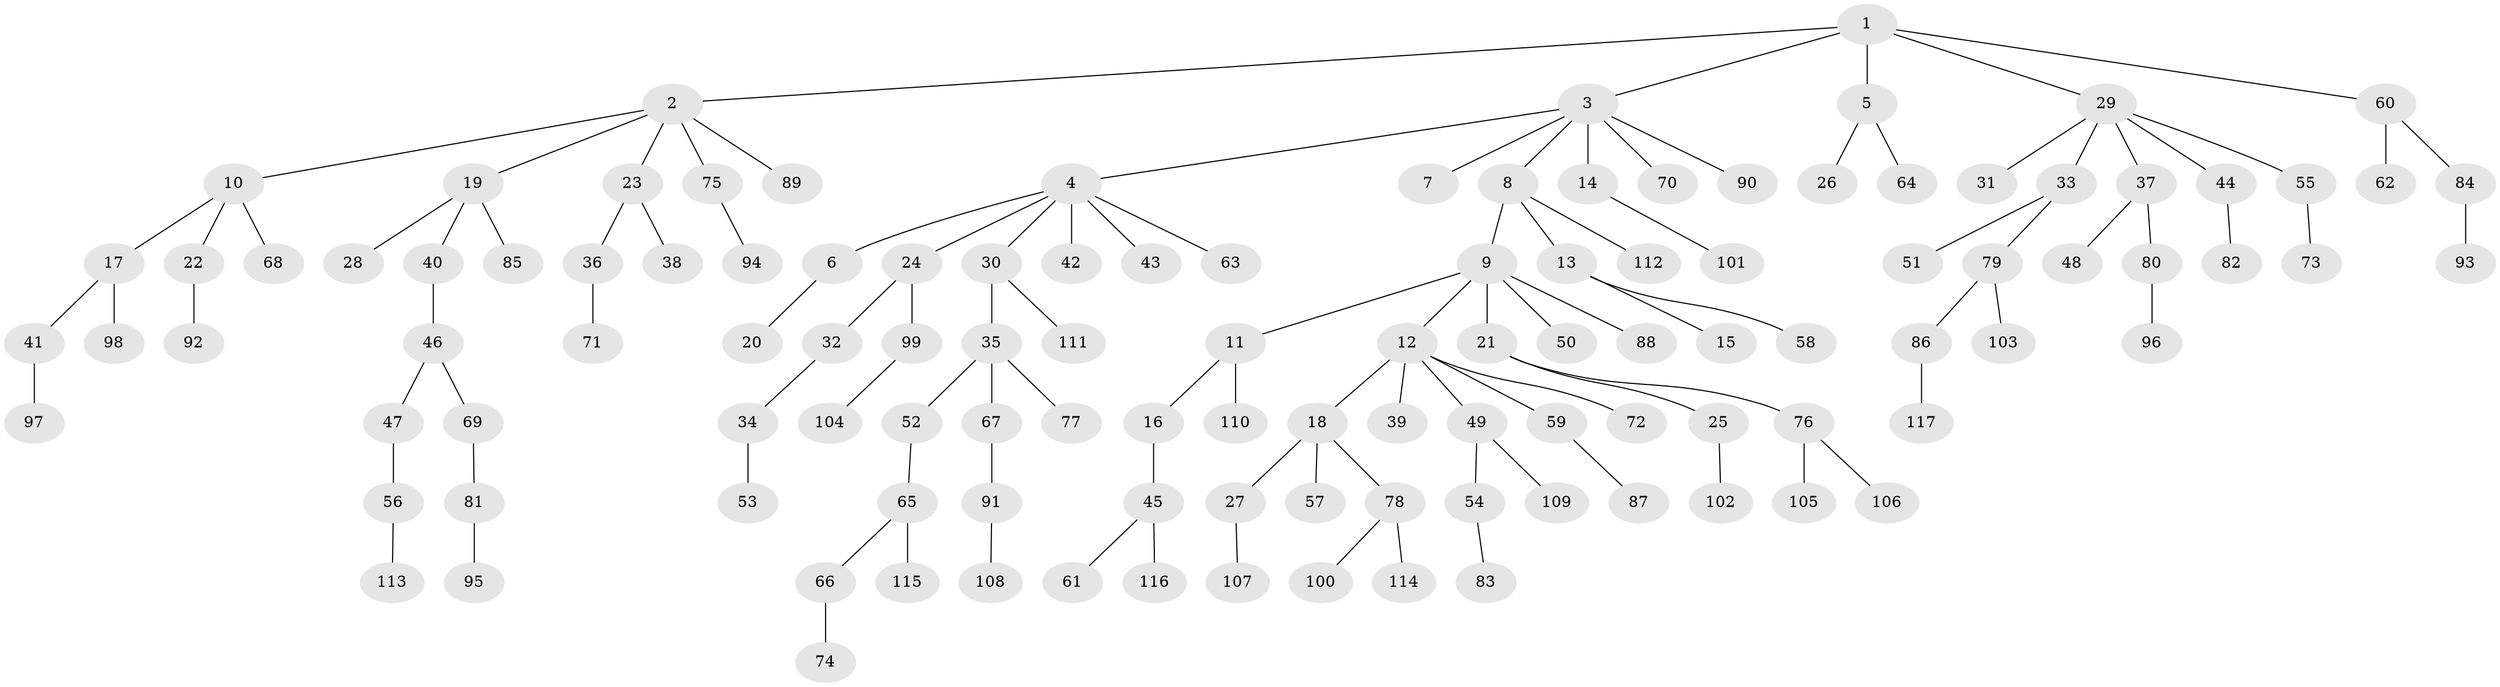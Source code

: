 // coarse degree distribution, {5: 0.11475409836065574, 1: 0.5081967213114754, 3: 0.13114754098360656, 2: 0.2459016393442623}
// Generated by graph-tools (version 1.1) at 2025/51/03/04/25 22:51:29]
// undirected, 117 vertices, 116 edges
graph export_dot {
  node [color=gray90,style=filled];
  1;
  2;
  3;
  4;
  5;
  6;
  7;
  8;
  9;
  10;
  11;
  12;
  13;
  14;
  15;
  16;
  17;
  18;
  19;
  20;
  21;
  22;
  23;
  24;
  25;
  26;
  27;
  28;
  29;
  30;
  31;
  32;
  33;
  34;
  35;
  36;
  37;
  38;
  39;
  40;
  41;
  42;
  43;
  44;
  45;
  46;
  47;
  48;
  49;
  50;
  51;
  52;
  53;
  54;
  55;
  56;
  57;
  58;
  59;
  60;
  61;
  62;
  63;
  64;
  65;
  66;
  67;
  68;
  69;
  70;
  71;
  72;
  73;
  74;
  75;
  76;
  77;
  78;
  79;
  80;
  81;
  82;
  83;
  84;
  85;
  86;
  87;
  88;
  89;
  90;
  91;
  92;
  93;
  94;
  95;
  96;
  97;
  98;
  99;
  100;
  101;
  102;
  103;
  104;
  105;
  106;
  107;
  108;
  109;
  110;
  111;
  112;
  113;
  114;
  115;
  116;
  117;
  1 -- 2;
  1 -- 3;
  1 -- 5;
  1 -- 29;
  1 -- 60;
  2 -- 10;
  2 -- 19;
  2 -- 23;
  2 -- 75;
  2 -- 89;
  3 -- 4;
  3 -- 7;
  3 -- 8;
  3 -- 14;
  3 -- 70;
  3 -- 90;
  4 -- 6;
  4 -- 24;
  4 -- 30;
  4 -- 42;
  4 -- 43;
  4 -- 63;
  5 -- 26;
  5 -- 64;
  6 -- 20;
  8 -- 9;
  8 -- 13;
  8 -- 112;
  9 -- 11;
  9 -- 12;
  9 -- 21;
  9 -- 50;
  9 -- 88;
  10 -- 17;
  10 -- 22;
  10 -- 68;
  11 -- 16;
  11 -- 110;
  12 -- 18;
  12 -- 39;
  12 -- 49;
  12 -- 59;
  12 -- 72;
  13 -- 15;
  13 -- 58;
  14 -- 101;
  16 -- 45;
  17 -- 41;
  17 -- 98;
  18 -- 27;
  18 -- 57;
  18 -- 78;
  19 -- 28;
  19 -- 40;
  19 -- 85;
  21 -- 25;
  21 -- 76;
  22 -- 92;
  23 -- 36;
  23 -- 38;
  24 -- 32;
  24 -- 99;
  25 -- 102;
  27 -- 107;
  29 -- 31;
  29 -- 33;
  29 -- 37;
  29 -- 44;
  29 -- 55;
  30 -- 35;
  30 -- 111;
  32 -- 34;
  33 -- 51;
  33 -- 79;
  34 -- 53;
  35 -- 52;
  35 -- 67;
  35 -- 77;
  36 -- 71;
  37 -- 48;
  37 -- 80;
  40 -- 46;
  41 -- 97;
  44 -- 82;
  45 -- 61;
  45 -- 116;
  46 -- 47;
  46 -- 69;
  47 -- 56;
  49 -- 54;
  49 -- 109;
  52 -- 65;
  54 -- 83;
  55 -- 73;
  56 -- 113;
  59 -- 87;
  60 -- 62;
  60 -- 84;
  65 -- 66;
  65 -- 115;
  66 -- 74;
  67 -- 91;
  69 -- 81;
  75 -- 94;
  76 -- 105;
  76 -- 106;
  78 -- 100;
  78 -- 114;
  79 -- 86;
  79 -- 103;
  80 -- 96;
  81 -- 95;
  84 -- 93;
  86 -- 117;
  91 -- 108;
  99 -- 104;
}
